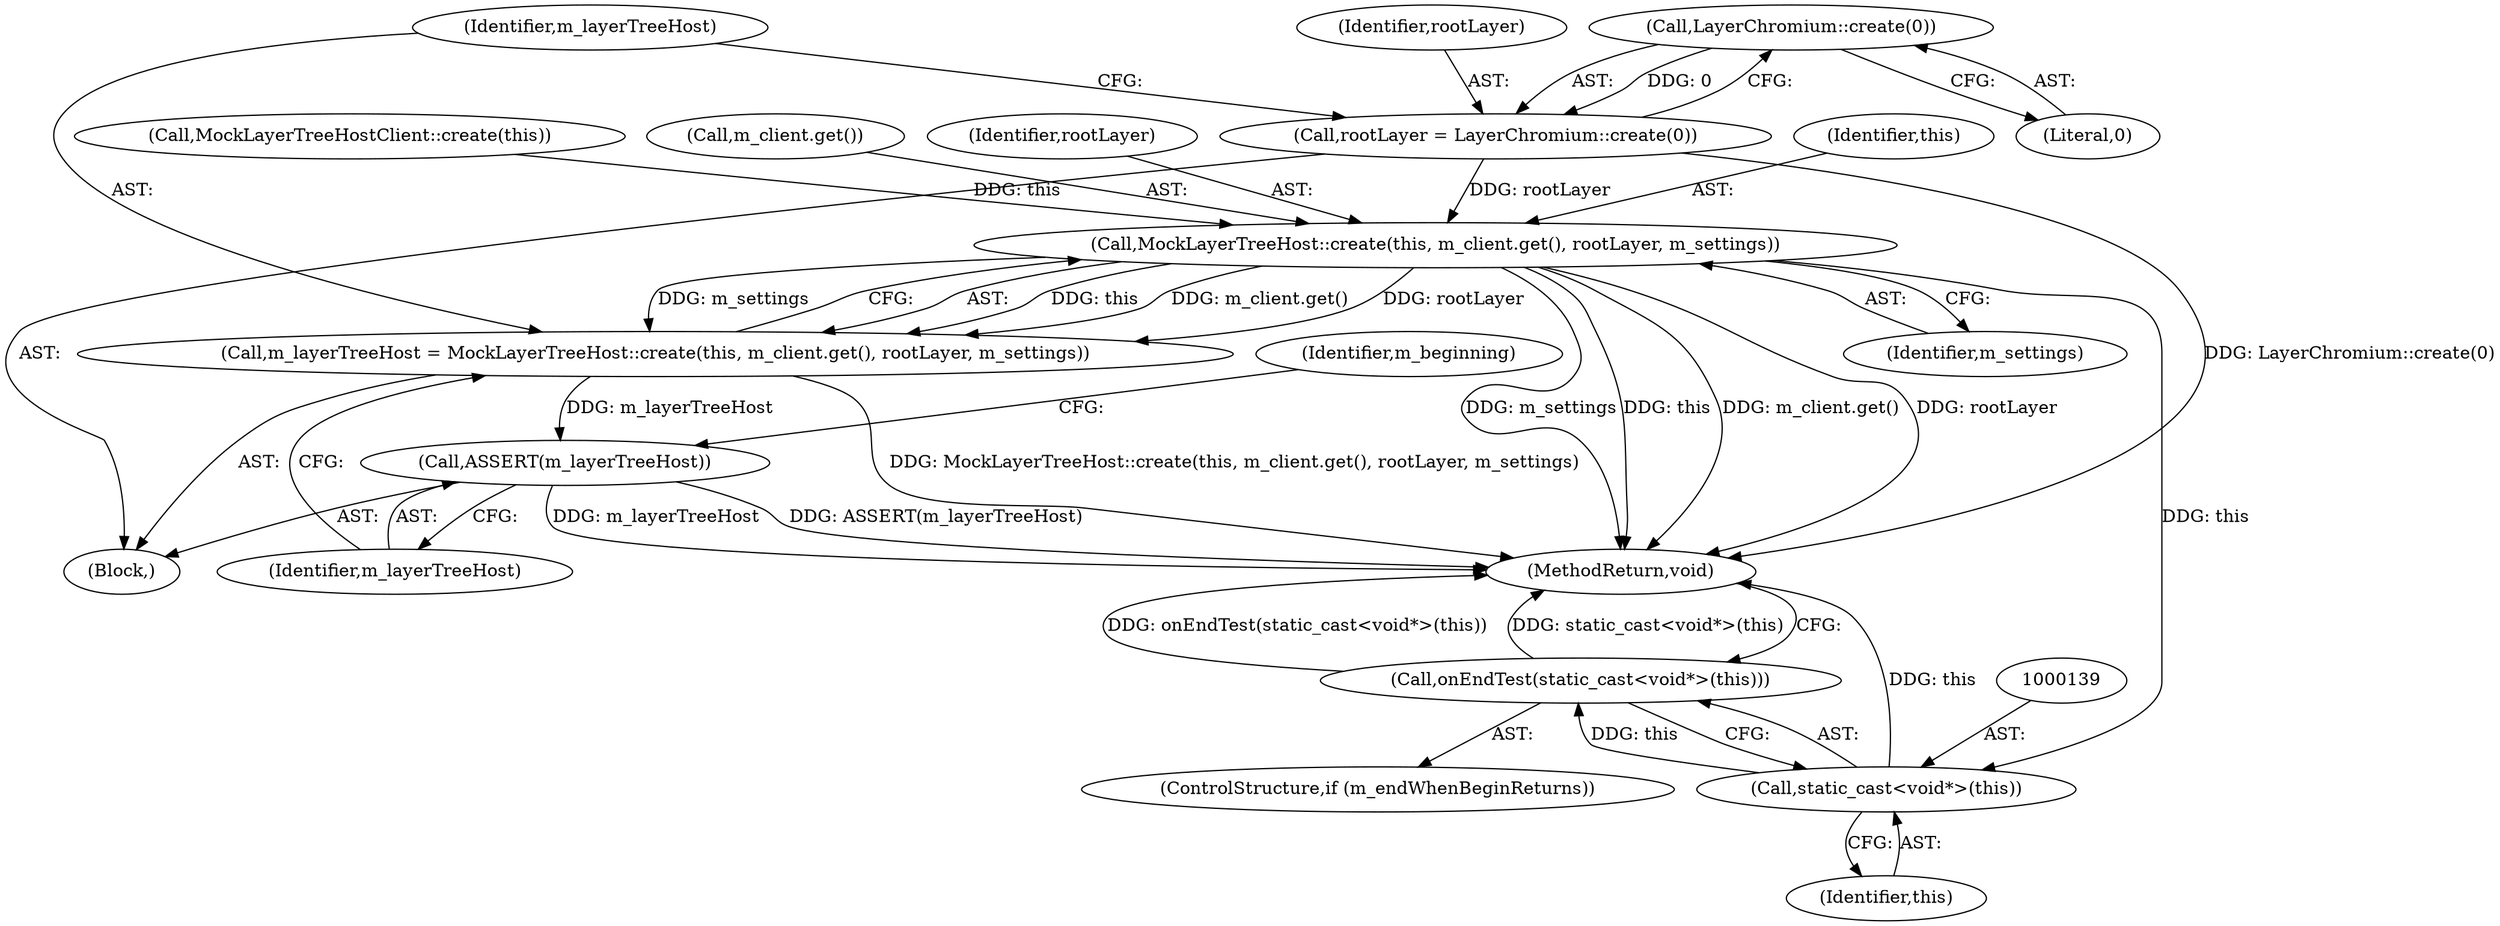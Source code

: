 digraph "0_Chrome_88c4913f11967abfd08a8b22b4423710322ac49b_5@API" {
"1000117" [label="(Call,LayerChromium::create(0))"];
"1000115" [label="(Call,rootLayer = LayerChromium::create(0))"];
"1000121" [label="(Call,MockLayerTreeHost::create(this, m_client.get(), rootLayer, m_settings))"];
"1000119" [label="(Call,m_layerTreeHost = MockLayerTreeHost::create(this, m_client.get(), rootLayer, m_settings))"];
"1000126" [label="(Call,ASSERT(m_layerTreeHost))"];
"1000138" [label="(Call,static_cast<void*>(this))"];
"1000137" [label="(Call,onEndTest(static_cast<void*>(this)))"];
"1000118" [label="(Literal,0)"];
"1000126" [label="(Call,ASSERT(m_layerTreeHost))"];
"1000125" [label="(Identifier,m_settings)"];
"1000119" [label="(Call,m_layerTreeHost = MockLayerTreeHost::create(this, m_client.get(), rootLayer, m_settings))"];
"1000115" [label="(Call,rootLayer = LayerChromium::create(0))"];
"1000127" [label="(Identifier,m_layerTreeHost)"];
"1000120" [label="(Identifier,m_layerTreeHost)"];
"1000117" [label="(Call,LayerChromium::create(0))"];
"1000123" [label="(Call,m_client.get())"];
"1000137" [label="(Call,onEndTest(static_cast<void*>(this)))"];
"1000135" [label="(ControlStructure,if (m_endWhenBeginReturns))"];
"1000124" [label="(Identifier,rootLayer)"];
"1000122" [label="(Identifier,this)"];
"1000101" [label="(Block,)"];
"1000116" [label="(Identifier,rootLayer)"];
"1000138" [label="(Call,static_cast<void*>(this))"];
"1000121" [label="(Call,MockLayerTreeHost::create(this, m_client.get(), rootLayer, m_settings))"];
"1000129" [label="(Identifier,m_beginning)"];
"1000141" [label="(MethodReturn,void)"];
"1000112" [label="(Call,MockLayerTreeHostClient::create(this))"];
"1000140" [label="(Identifier,this)"];
"1000117" -> "1000115"  [label="AST: "];
"1000117" -> "1000118"  [label="CFG: "];
"1000118" -> "1000117"  [label="AST: "];
"1000115" -> "1000117"  [label="CFG: "];
"1000117" -> "1000115"  [label="DDG: 0"];
"1000115" -> "1000101"  [label="AST: "];
"1000116" -> "1000115"  [label="AST: "];
"1000120" -> "1000115"  [label="CFG: "];
"1000115" -> "1000141"  [label="DDG: LayerChromium::create(0)"];
"1000115" -> "1000121"  [label="DDG: rootLayer"];
"1000121" -> "1000119"  [label="AST: "];
"1000121" -> "1000125"  [label="CFG: "];
"1000122" -> "1000121"  [label="AST: "];
"1000123" -> "1000121"  [label="AST: "];
"1000124" -> "1000121"  [label="AST: "];
"1000125" -> "1000121"  [label="AST: "];
"1000119" -> "1000121"  [label="CFG: "];
"1000121" -> "1000141"  [label="DDG: m_settings"];
"1000121" -> "1000141"  [label="DDG: this"];
"1000121" -> "1000141"  [label="DDG: m_client.get()"];
"1000121" -> "1000141"  [label="DDG: rootLayer"];
"1000121" -> "1000119"  [label="DDG: this"];
"1000121" -> "1000119"  [label="DDG: m_client.get()"];
"1000121" -> "1000119"  [label="DDG: rootLayer"];
"1000121" -> "1000119"  [label="DDG: m_settings"];
"1000112" -> "1000121"  [label="DDG: this"];
"1000121" -> "1000138"  [label="DDG: this"];
"1000119" -> "1000101"  [label="AST: "];
"1000120" -> "1000119"  [label="AST: "];
"1000127" -> "1000119"  [label="CFG: "];
"1000119" -> "1000141"  [label="DDG: MockLayerTreeHost::create(this, m_client.get(), rootLayer, m_settings)"];
"1000119" -> "1000126"  [label="DDG: m_layerTreeHost"];
"1000126" -> "1000101"  [label="AST: "];
"1000126" -> "1000127"  [label="CFG: "];
"1000127" -> "1000126"  [label="AST: "];
"1000129" -> "1000126"  [label="CFG: "];
"1000126" -> "1000141"  [label="DDG: m_layerTreeHost"];
"1000126" -> "1000141"  [label="DDG: ASSERT(m_layerTreeHost)"];
"1000138" -> "1000137"  [label="AST: "];
"1000138" -> "1000140"  [label="CFG: "];
"1000139" -> "1000138"  [label="AST: "];
"1000140" -> "1000138"  [label="AST: "];
"1000137" -> "1000138"  [label="CFG: "];
"1000138" -> "1000141"  [label="DDG: this"];
"1000138" -> "1000137"  [label="DDG: this"];
"1000137" -> "1000135"  [label="AST: "];
"1000141" -> "1000137"  [label="CFG: "];
"1000137" -> "1000141"  [label="DDG: onEndTest(static_cast<void*>(this))"];
"1000137" -> "1000141"  [label="DDG: static_cast<void*>(this)"];
}

